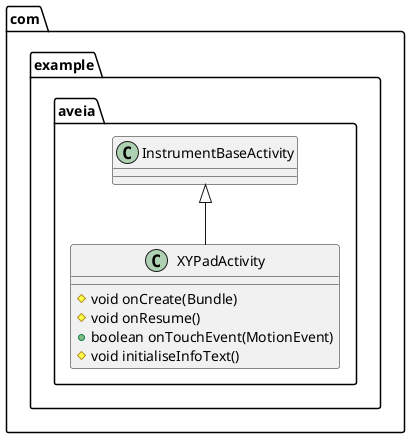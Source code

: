 @startuml
class com.example.aveia.XYPadActivity {
# void onCreate(Bundle)
# void onResume()
+ boolean onTouchEvent(MotionEvent)
# void initialiseInfoText()
}


com.example.aveia.InstrumentBaseActivity <|-- com.example.aveia.XYPadActivity
@enduml